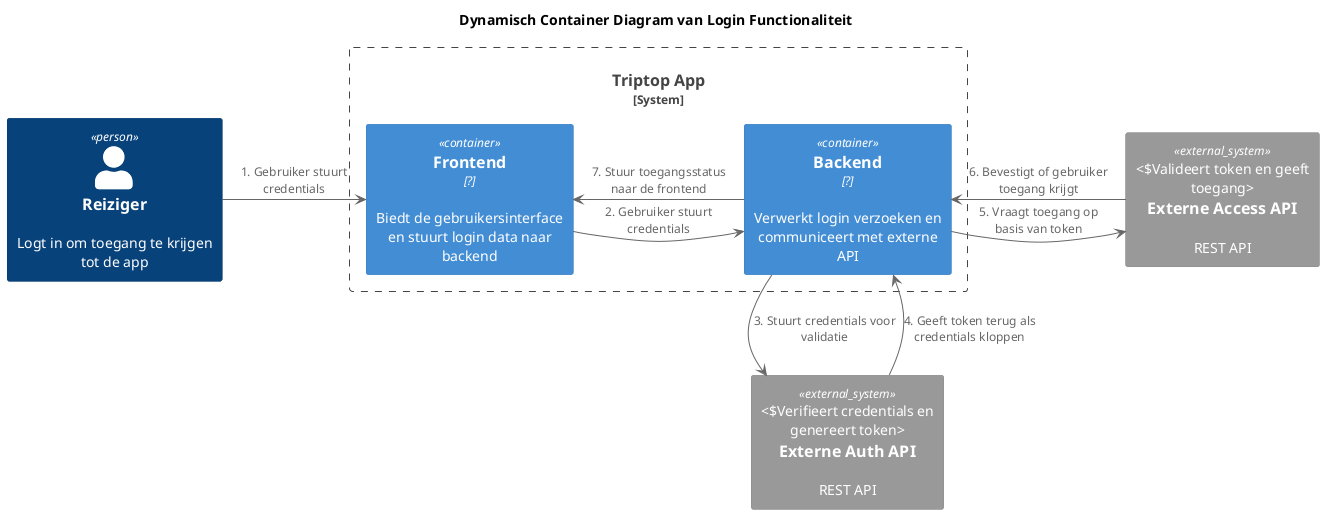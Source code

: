 @startuml
!include <C4/C4_Container>

title Dynamisch Container Diagram van Login Functionaliteit

' Definieer het systeem en containers
LAYOUT_TOP_DOWN()
Person(user, "Reiziger", "Logt in om toegang te krijgen tot de app")
System_Boundary(webapp, "Triptop App") {
     Container(api, "Backend", "?", "Verwerkt login verzoeken en communiceert met externe API")
    Container(web, "Frontend", "?", "Biedt de gebruikersinterface en stuurt login data naar backend")
}

System_Ext(auth_api, "Externe Auth API", "REST API", "Verifieert credentials en genereert token")
System_Ext(access_api, "Externe Access API", "REST API", "Valideert token en geeft toegang")

' Definieer de interacties
user -right-> web : 1. Gebruiker stuurt credentials
web -right-> api : 2. Gebruiker stuurt credentials
api -down-> auth_api : 3. Stuurt credentials voor validatie
auth_api -up-> api : 4. Geeft token terug als credentials kloppen
api -right-> access_api : 5. Vraagt toegang op basis van token
access_api -left-> api : 6. Bevestigt of gebruiker toegang krijgt
api -left-> web : 7. Stuur toegangsstatus naar de frontend

@enduml